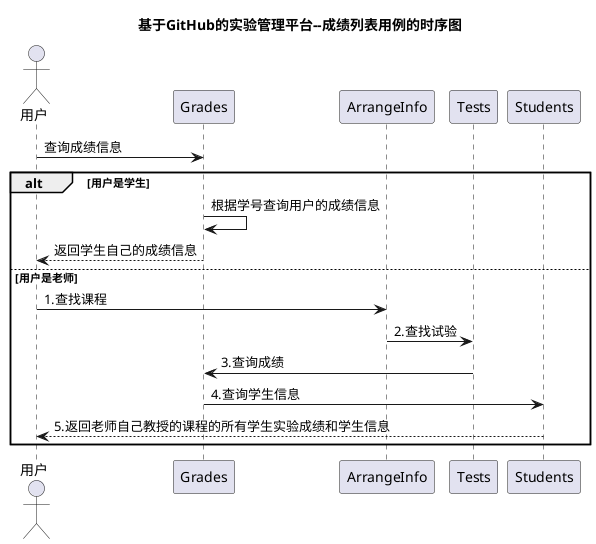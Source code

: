 @startuml
title 基于GitHub的实验管理平台--成绩列表用例的时序图
actor 用户 as u
participant Grades as g
participant ArrangeInfo as a
participant Tests as t
participant Students as s

u -> g:查询成绩信息

alt 用户是学生
    g ->g:根据学号查询用户的成绩信息
    g -->u:返回学生自己的成绩信息
else 用户是老师
    u -> a: 1.查找课程
    a -> t: 2.查找试验
    t -> g: 3.查询成绩
    g -> s: 4.查询学生信息
    s --> u: 5.返回老师自己教授的课程的所有学生实验成绩和学生信息
end

@enduml